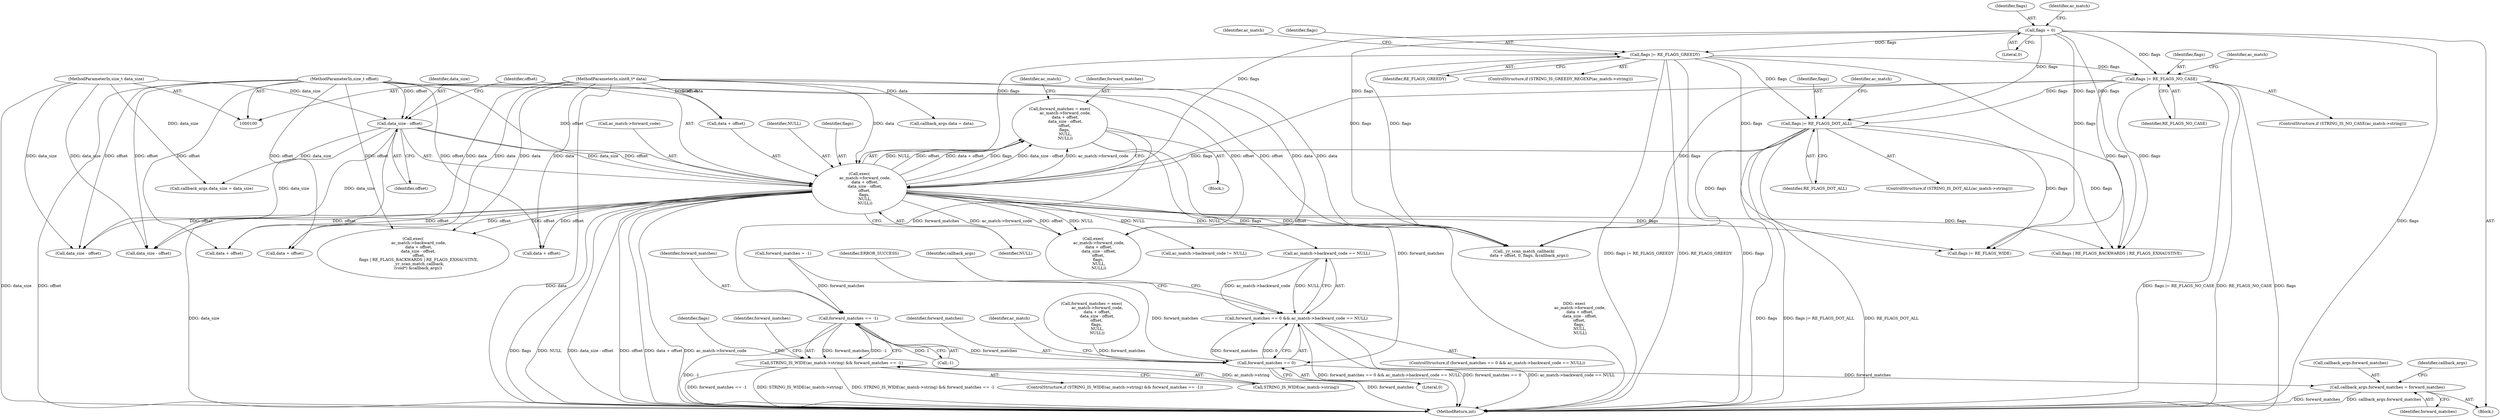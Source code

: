 digraph "0_yara_83d799804648c2a0895d40a19835d9b757c6fa4e_2@integer" {
"1000166" [label="(Call,forward_matches = exec(\n         ac_match->forward_code,\n         data + offset,\n         data_size - offset,\n        offset,\n        flags,\n         NULL,\n         NULL))"];
"1000168" [label="(Call,exec(\n         ac_match->forward_code,\n         data + offset,\n         data_size - offset,\n        offset,\n        flags,\n         NULL,\n         NULL))"];
"1000103" [label="(MethodParameterIn,uint8_t* data)"];
"1000106" [label="(MethodParameterIn,size_t offset)"];
"1000175" [label="(Call,data_size - offset)"];
"1000104" [label="(MethodParameterIn,size_t data_size)"];
"1000129" [label="(Call,flags |= RE_FLAGS_GREEDY)"];
"1000121" [label="(Call,flags = 0)"];
"1000137" [label="(Call,flags |= RE_FLAGS_NO_CASE)"];
"1000145" [label="(Call,flags |= RE_FLAGS_DOT_ALL)"];
"1000188" [label="(Call,forward_matches == -1)"];
"1000183" [label="(Call,STRING_IS_WIDE(ac_match->string) && forward_matches == -1)"];
"1000232" [label="(Call,forward_matches == 0)"];
"1000231" [label="(Call,forward_matches == 0 && ac_match->backward_code == NULL)"];
"1000269" [label="(Call,callback_args.forward_matches = forward_matches)"];
"1000193" [label="(Call,flags |= RE_FLAGS_WIDE)"];
"1000291" [label="(Call,exec(\n         ac_match->backward_code,\n         data + offset,\n        data_size - offset,\n         offset,\n         flags | RE_FLAGS_BACKWARDS | RE_FLAGS_EXHAUSTIVE,\n         _yr_scan_match_callback,\n        (void*) &callback_args))"];
"1000269" [label="(Call,callback_args.forward_matches = forward_matches)"];
"1000183" [label="(Call,STRING_IS_WIDE(ac_match->string) && forward_matches == -1)"];
"1000213" [label="(Identifier,forward_matches)"];
"1000175" [label="(Call,data_size - offset)"];
"1000232" [label="(Call,forward_matches == 0)"];
"1000129" [label="(Call,flags |= RE_FLAGS_GREEDY)"];
"1000130" [label="(Identifier,flags)"];
"1000139" [label="(Identifier,RE_FLAGS_NO_CASE)"];
"1000111" [label="(Call,forward_matches = -1)"];
"1000254" [label="(Call,callback_args.data = data)"];
"1000165" [label="(Block,)"];
"1000202" [label="(Call,data + offset)"];
"1000169" [label="(Call,ac_match->forward_code)"];
"1000295" [label="(Call,data + offset)"];
"1000235" [label="(Call,ac_match->backward_code == NULL)"];
"1000298" [label="(Call,data_size - offset)"];
"1000106" [label="(MethodParameterIn,size_t offset)"];
"1000244" [label="(Identifier,callback_args)"];
"1000172" [label="(Call,data + offset)"];
"1000132" [label="(ControlStructure,if (STRING_IS_NO_CASE(ac_match->string)))"];
"1000283" [label="(Call,ac_match->backward_code != NULL)"];
"1000167" [label="(Identifier,forward_matches)"];
"1000230" [label="(ControlStructure,if (forward_matches == 0 && ac_match->backward_code == NULL))"];
"1000273" [label="(Identifier,forward_matches)"];
"1000103" [label="(MethodParameterIn,uint8_t* data)"];
"1000180" [label="(Identifier,NULL)"];
"1000143" [label="(Identifier,ac_match)"];
"1000122" [label="(Identifier,flags)"];
"1000276" [label="(Identifier,callback_args)"];
"1000104" [label="(MethodParameterIn,size_t data_size)"];
"1000189" [label="(Identifier,forward_matches)"];
"1000270" [label="(Call,callback_args.forward_matches)"];
"1000237" [label="(Identifier,ac_match)"];
"1000241" [label="(Identifier,ERROR_SUCCESS)"];
"1000186" [label="(Identifier,ac_match)"];
"1000147" [label="(Identifier,RE_FLAGS_DOT_ALL)"];
"1000176" [label="(Identifier,data_size)"];
"1000168" [label="(Call,exec(\n         ac_match->forward_code,\n         data + offset,\n         data_size - offset,\n        offset,\n        flags,\n         NULL,\n         NULL))"];
"1000166" [label="(Call,forward_matches = exec(\n         ac_match->forward_code,\n         data + offset,\n         data_size - offset,\n        offset,\n        flags,\n         NULL,\n         NULL))"];
"1000181" [label="(Identifier,NULL)"];
"1000198" [label="(Call,exec(\n         ac_match->forward_code,\n         data + offset,\n         data_size - offset,\n        offset,\n        flags,\n         NULL,\n         NULL))"];
"1000340" [label="(MethodReturn,int)"];
"1000302" [label="(Call,flags | RE_FLAGS_BACKWARDS | RE_FLAGS_EXHAUSTIVE)"];
"1000124" [label="(ControlStructure,if (STRING_IS_GREEDY_REGEXP(ac_match->string)))"];
"1000135" [label="(Identifier,ac_match)"];
"1000123" [label="(Literal,0)"];
"1000233" [label="(Identifier,forward_matches)"];
"1000188" [label="(Call,forward_matches == -1)"];
"1000107" [label="(Block,)"];
"1000184" [label="(Call,STRING_IS_WIDE(ac_match->string))"];
"1000194" [label="(Identifier,flags)"];
"1000196" [label="(Call,forward_matches = exec(\n         ac_match->forward_code,\n         data + offset,\n         data_size - offset,\n        offset,\n        flags,\n         NULL,\n         NULL))"];
"1000190" [label="(Call,-1)"];
"1000330" [label="(Call,_yr_scan_match_callback(\n        data + offset, 0, flags, &callback_args))"];
"1000178" [label="(Identifier,offset)"];
"1000177" [label="(Identifier,offset)"];
"1000259" [label="(Call,callback_args.data_size = data_size)"];
"1000138" [label="(Identifier,flags)"];
"1000231" [label="(Call,forward_matches == 0 && ac_match->backward_code == NULL)"];
"1000331" [label="(Call,data + offset)"];
"1000205" [label="(Call,data_size - offset)"];
"1000127" [label="(Identifier,ac_match)"];
"1000131" [label="(Identifier,RE_FLAGS_GREEDY)"];
"1000182" [label="(ControlStructure,if (STRING_IS_WIDE(ac_match->string) && forward_matches == -1))"];
"1000234" [label="(Literal,0)"];
"1000179" [label="(Identifier,flags)"];
"1000121" [label="(Call,flags = 0)"];
"1000137" [label="(Call,flags |= RE_FLAGS_NO_CASE)"];
"1000146" [label="(Identifier,flags)"];
"1000140" [label="(ControlStructure,if (STRING_IS_DOT_ALL(ac_match->string)))"];
"1000145" [label="(Call,flags |= RE_FLAGS_DOT_ALL)"];
"1000151" [label="(Identifier,ac_match)"];
"1000166" -> "1000165"  [label="AST: "];
"1000166" -> "1000168"  [label="CFG: "];
"1000167" -> "1000166"  [label="AST: "];
"1000168" -> "1000166"  [label="AST: "];
"1000186" -> "1000166"  [label="CFG: "];
"1000166" -> "1000340"  [label="DDG: exec(\n         ac_match->forward_code,\n         data + offset,\n         data_size - offset,\n        offset,\n        flags,\n         NULL,\n         NULL)"];
"1000168" -> "1000166"  [label="DDG: NULL"];
"1000168" -> "1000166"  [label="DDG: offset"];
"1000168" -> "1000166"  [label="DDG: data + offset"];
"1000168" -> "1000166"  [label="DDG: flags"];
"1000168" -> "1000166"  [label="DDG: data_size - offset"];
"1000168" -> "1000166"  [label="DDG: ac_match->forward_code"];
"1000166" -> "1000188"  [label="DDG: forward_matches"];
"1000166" -> "1000232"  [label="DDG: forward_matches"];
"1000168" -> "1000181"  [label="CFG: "];
"1000169" -> "1000168"  [label="AST: "];
"1000172" -> "1000168"  [label="AST: "];
"1000175" -> "1000168"  [label="AST: "];
"1000178" -> "1000168"  [label="AST: "];
"1000179" -> "1000168"  [label="AST: "];
"1000180" -> "1000168"  [label="AST: "];
"1000181" -> "1000168"  [label="AST: "];
"1000168" -> "1000340"  [label="DDG: offset"];
"1000168" -> "1000340"  [label="DDG: data + offset"];
"1000168" -> "1000340"  [label="DDG: ac_match->forward_code"];
"1000168" -> "1000340"  [label="DDG: flags"];
"1000168" -> "1000340"  [label="DDG: NULL"];
"1000168" -> "1000340"  [label="DDG: data_size - offset"];
"1000103" -> "1000168"  [label="DDG: data"];
"1000106" -> "1000168"  [label="DDG: offset"];
"1000175" -> "1000168"  [label="DDG: data_size"];
"1000175" -> "1000168"  [label="DDG: offset"];
"1000129" -> "1000168"  [label="DDG: flags"];
"1000121" -> "1000168"  [label="DDG: flags"];
"1000137" -> "1000168"  [label="DDG: flags"];
"1000145" -> "1000168"  [label="DDG: flags"];
"1000168" -> "1000193"  [label="DDG: flags"];
"1000168" -> "1000198"  [label="DDG: ac_match->forward_code"];
"1000168" -> "1000198"  [label="DDG: offset"];
"1000168" -> "1000198"  [label="DDG: NULL"];
"1000168" -> "1000202"  [label="DDG: offset"];
"1000168" -> "1000205"  [label="DDG: offset"];
"1000168" -> "1000235"  [label="DDG: NULL"];
"1000168" -> "1000283"  [label="DDG: NULL"];
"1000168" -> "1000291"  [label="DDG: offset"];
"1000168" -> "1000295"  [label="DDG: offset"];
"1000168" -> "1000298"  [label="DDG: offset"];
"1000168" -> "1000302"  [label="DDG: flags"];
"1000168" -> "1000330"  [label="DDG: offset"];
"1000168" -> "1000330"  [label="DDG: flags"];
"1000168" -> "1000331"  [label="DDG: offset"];
"1000103" -> "1000100"  [label="AST: "];
"1000103" -> "1000340"  [label="DDG: data"];
"1000103" -> "1000172"  [label="DDG: data"];
"1000103" -> "1000198"  [label="DDG: data"];
"1000103" -> "1000202"  [label="DDG: data"];
"1000103" -> "1000254"  [label="DDG: data"];
"1000103" -> "1000291"  [label="DDG: data"];
"1000103" -> "1000295"  [label="DDG: data"];
"1000103" -> "1000330"  [label="DDG: data"];
"1000103" -> "1000331"  [label="DDG: data"];
"1000106" -> "1000100"  [label="AST: "];
"1000106" -> "1000340"  [label="DDG: offset"];
"1000106" -> "1000172"  [label="DDG: offset"];
"1000106" -> "1000175"  [label="DDG: offset"];
"1000106" -> "1000198"  [label="DDG: offset"];
"1000106" -> "1000202"  [label="DDG: offset"];
"1000106" -> "1000205"  [label="DDG: offset"];
"1000106" -> "1000291"  [label="DDG: offset"];
"1000106" -> "1000295"  [label="DDG: offset"];
"1000106" -> "1000298"  [label="DDG: offset"];
"1000106" -> "1000330"  [label="DDG: offset"];
"1000106" -> "1000331"  [label="DDG: offset"];
"1000175" -> "1000177"  [label="CFG: "];
"1000176" -> "1000175"  [label="AST: "];
"1000177" -> "1000175"  [label="AST: "];
"1000178" -> "1000175"  [label="CFG: "];
"1000175" -> "1000340"  [label="DDG: data_size"];
"1000104" -> "1000175"  [label="DDG: data_size"];
"1000175" -> "1000205"  [label="DDG: data_size"];
"1000175" -> "1000259"  [label="DDG: data_size"];
"1000175" -> "1000298"  [label="DDG: data_size"];
"1000104" -> "1000100"  [label="AST: "];
"1000104" -> "1000340"  [label="DDG: data_size"];
"1000104" -> "1000205"  [label="DDG: data_size"];
"1000104" -> "1000259"  [label="DDG: data_size"];
"1000104" -> "1000298"  [label="DDG: data_size"];
"1000129" -> "1000124"  [label="AST: "];
"1000129" -> "1000131"  [label="CFG: "];
"1000130" -> "1000129"  [label="AST: "];
"1000131" -> "1000129"  [label="AST: "];
"1000135" -> "1000129"  [label="CFG: "];
"1000129" -> "1000340"  [label="DDG: flags"];
"1000129" -> "1000340"  [label="DDG: flags |= RE_FLAGS_GREEDY"];
"1000129" -> "1000340"  [label="DDG: RE_FLAGS_GREEDY"];
"1000121" -> "1000129"  [label="DDG: flags"];
"1000129" -> "1000137"  [label="DDG: flags"];
"1000129" -> "1000145"  [label="DDG: flags"];
"1000129" -> "1000193"  [label="DDG: flags"];
"1000129" -> "1000302"  [label="DDG: flags"];
"1000129" -> "1000330"  [label="DDG: flags"];
"1000121" -> "1000107"  [label="AST: "];
"1000121" -> "1000123"  [label="CFG: "];
"1000122" -> "1000121"  [label="AST: "];
"1000123" -> "1000121"  [label="AST: "];
"1000127" -> "1000121"  [label="CFG: "];
"1000121" -> "1000340"  [label="DDG: flags"];
"1000121" -> "1000137"  [label="DDG: flags"];
"1000121" -> "1000145"  [label="DDG: flags"];
"1000121" -> "1000193"  [label="DDG: flags"];
"1000121" -> "1000302"  [label="DDG: flags"];
"1000121" -> "1000330"  [label="DDG: flags"];
"1000137" -> "1000132"  [label="AST: "];
"1000137" -> "1000139"  [label="CFG: "];
"1000138" -> "1000137"  [label="AST: "];
"1000139" -> "1000137"  [label="AST: "];
"1000143" -> "1000137"  [label="CFG: "];
"1000137" -> "1000340"  [label="DDG: RE_FLAGS_NO_CASE"];
"1000137" -> "1000340"  [label="DDG: flags"];
"1000137" -> "1000340"  [label="DDG: flags |= RE_FLAGS_NO_CASE"];
"1000137" -> "1000145"  [label="DDG: flags"];
"1000137" -> "1000193"  [label="DDG: flags"];
"1000137" -> "1000302"  [label="DDG: flags"];
"1000137" -> "1000330"  [label="DDG: flags"];
"1000145" -> "1000140"  [label="AST: "];
"1000145" -> "1000147"  [label="CFG: "];
"1000146" -> "1000145"  [label="AST: "];
"1000147" -> "1000145"  [label="AST: "];
"1000151" -> "1000145"  [label="CFG: "];
"1000145" -> "1000340"  [label="DDG: flags |= RE_FLAGS_DOT_ALL"];
"1000145" -> "1000340"  [label="DDG: flags"];
"1000145" -> "1000340"  [label="DDG: RE_FLAGS_DOT_ALL"];
"1000145" -> "1000193"  [label="DDG: flags"];
"1000145" -> "1000302"  [label="DDG: flags"];
"1000145" -> "1000330"  [label="DDG: flags"];
"1000188" -> "1000183"  [label="AST: "];
"1000188" -> "1000190"  [label="CFG: "];
"1000189" -> "1000188"  [label="AST: "];
"1000190" -> "1000188"  [label="AST: "];
"1000183" -> "1000188"  [label="CFG: "];
"1000188" -> "1000340"  [label="DDG: -1"];
"1000188" -> "1000183"  [label="DDG: forward_matches"];
"1000188" -> "1000183"  [label="DDG: -1"];
"1000111" -> "1000188"  [label="DDG: forward_matches"];
"1000190" -> "1000188"  [label="DDG: 1"];
"1000188" -> "1000232"  [label="DDG: forward_matches"];
"1000183" -> "1000182"  [label="AST: "];
"1000183" -> "1000184"  [label="CFG: "];
"1000184" -> "1000183"  [label="AST: "];
"1000194" -> "1000183"  [label="CFG: "];
"1000213" -> "1000183"  [label="CFG: "];
"1000183" -> "1000340"  [label="DDG: forward_matches == -1"];
"1000183" -> "1000340"  [label="DDG: STRING_IS_WIDE(ac_match->string)"];
"1000183" -> "1000340"  [label="DDG: STRING_IS_WIDE(ac_match->string) && forward_matches == -1"];
"1000184" -> "1000183"  [label="DDG: ac_match->string"];
"1000232" -> "1000231"  [label="AST: "];
"1000232" -> "1000234"  [label="CFG: "];
"1000233" -> "1000232"  [label="AST: "];
"1000234" -> "1000232"  [label="AST: "];
"1000237" -> "1000232"  [label="CFG: "];
"1000231" -> "1000232"  [label="CFG: "];
"1000232" -> "1000340"  [label="DDG: forward_matches"];
"1000232" -> "1000231"  [label="DDG: forward_matches"];
"1000232" -> "1000231"  [label="DDG: 0"];
"1000111" -> "1000232"  [label="DDG: forward_matches"];
"1000196" -> "1000232"  [label="DDG: forward_matches"];
"1000232" -> "1000269"  [label="DDG: forward_matches"];
"1000231" -> "1000230"  [label="AST: "];
"1000231" -> "1000235"  [label="CFG: "];
"1000235" -> "1000231"  [label="AST: "];
"1000241" -> "1000231"  [label="CFG: "];
"1000244" -> "1000231"  [label="CFG: "];
"1000231" -> "1000340"  [label="DDG: ac_match->backward_code == NULL"];
"1000231" -> "1000340"  [label="DDG: forward_matches == 0 && ac_match->backward_code == NULL"];
"1000231" -> "1000340"  [label="DDG: forward_matches == 0"];
"1000235" -> "1000231"  [label="DDG: ac_match->backward_code"];
"1000235" -> "1000231"  [label="DDG: NULL"];
"1000269" -> "1000107"  [label="AST: "];
"1000269" -> "1000273"  [label="CFG: "];
"1000270" -> "1000269"  [label="AST: "];
"1000273" -> "1000269"  [label="AST: "];
"1000276" -> "1000269"  [label="CFG: "];
"1000269" -> "1000340"  [label="DDG: callback_args.forward_matches"];
"1000269" -> "1000340"  [label="DDG: forward_matches"];
}
